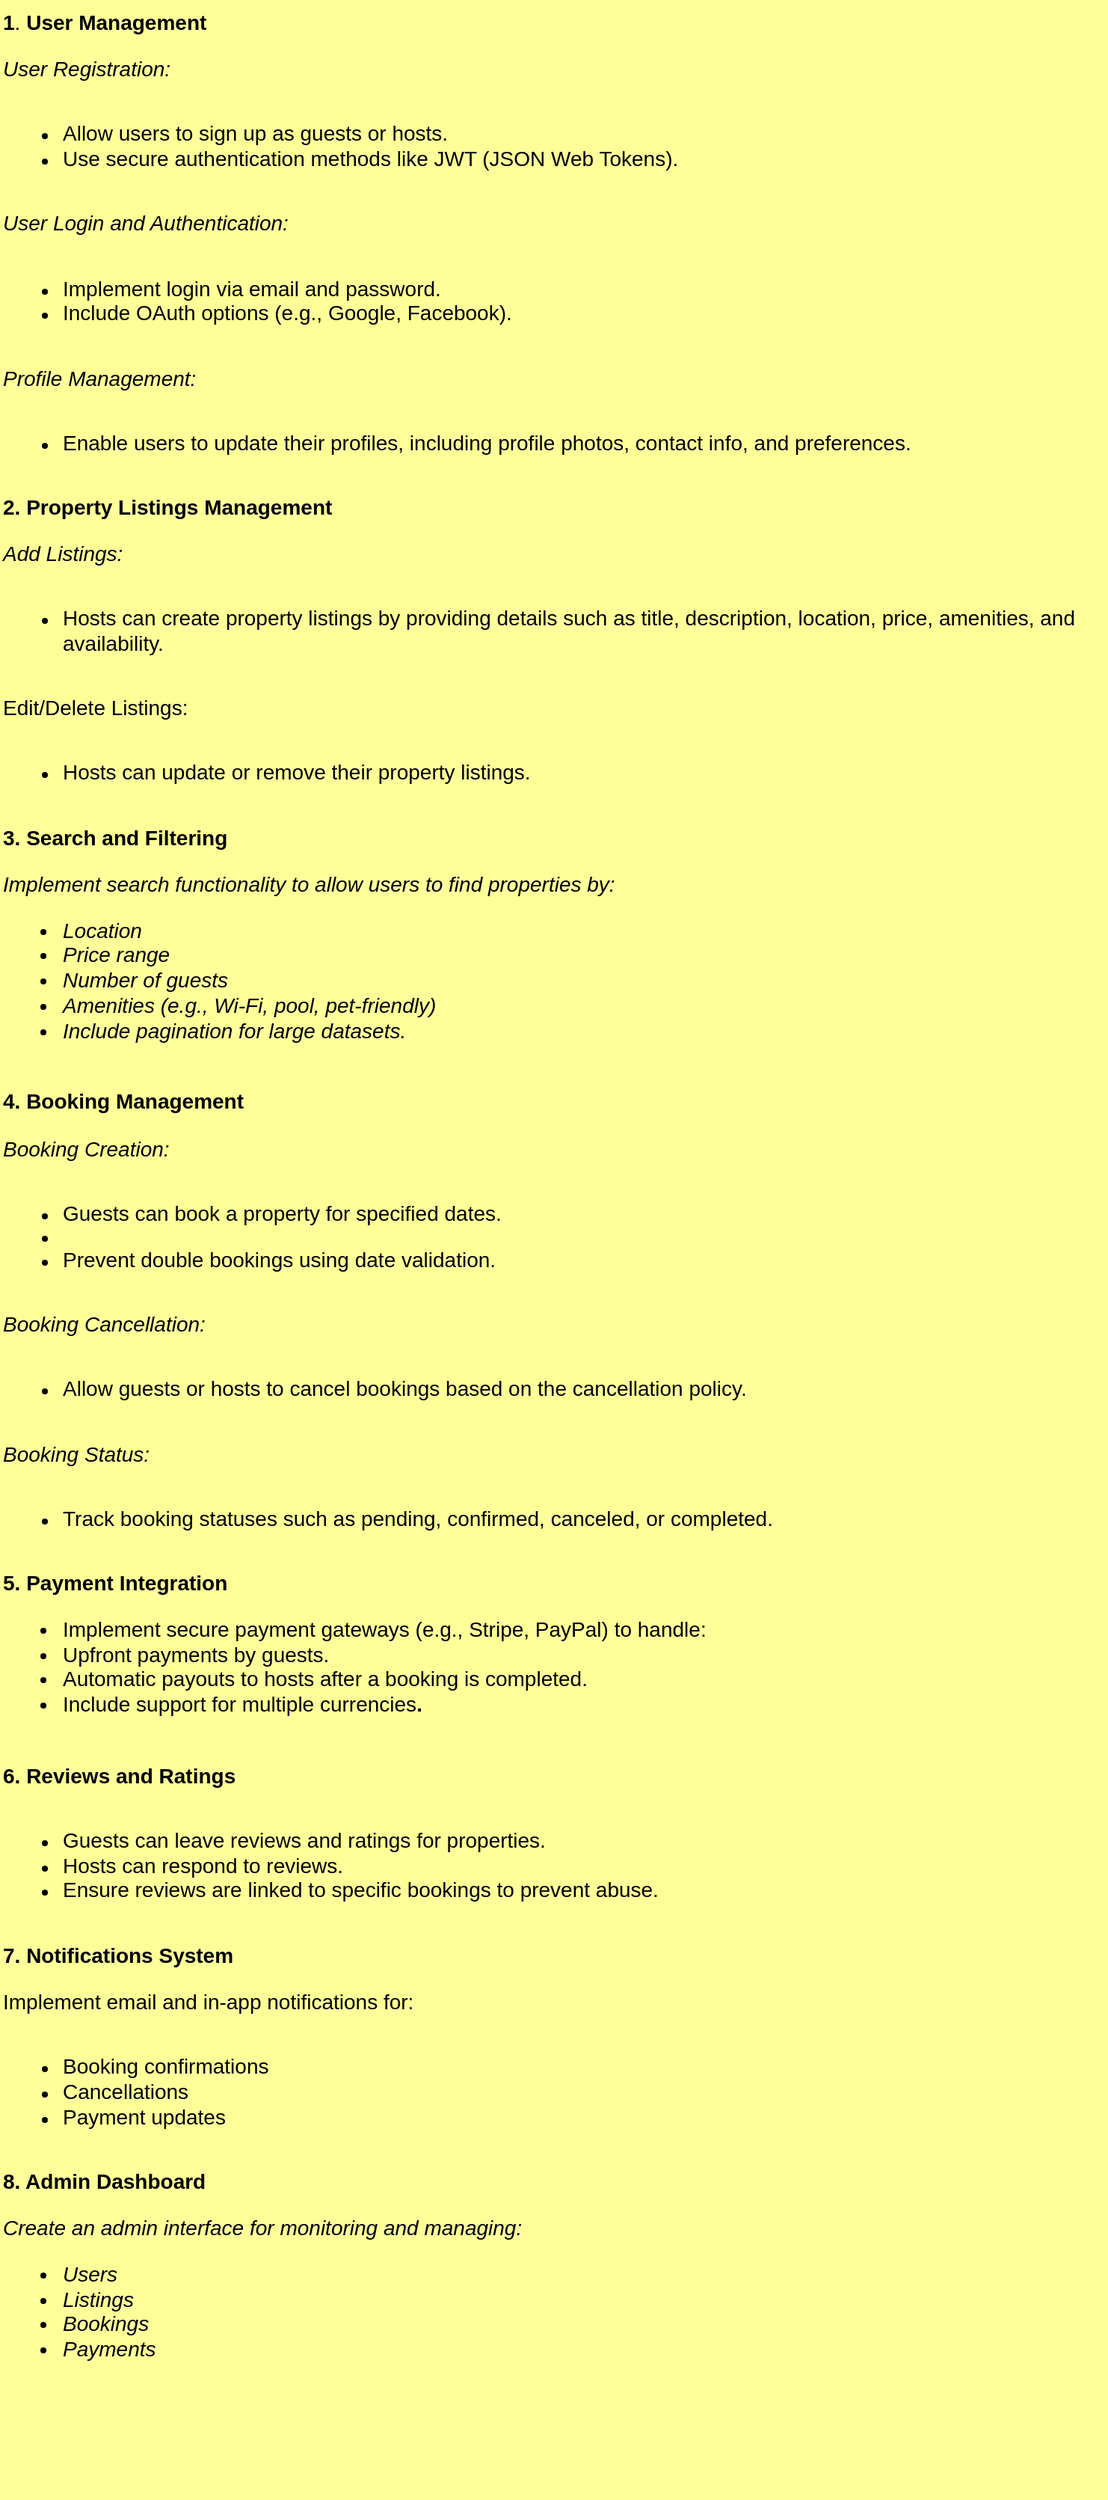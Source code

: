 <mxfile version="24.8.8">
  <diagram name="Page-1" id="tvMx0F_EAQn4TNGo5RMX">
    <mxGraphModel dx="880" dy="472" grid="1" gridSize="10" guides="1" tooltips="1" connect="1" arrows="1" fold="1" page="1" pageScale="1" pageWidth="850" pageHeight="1100" background="#FFFF99" math="0" shadow="0">
      <root>
        <mxCell id="0" />
        <mxCell id="1" parent="0" />
        <mxCell id="qzE703fwRlGEGIz_dHGC-1" value="&lt;font style=&quot;&quot;&gt;&lt;b style=&quot;font-size: 14px;&quot;&gt;1&lt;/b&gt;&lt;span style=&quot;font-size: 14px;&quot;&gt;. &lt;/span&gt;&lt;b style=&quot;font-size: 14px;&quot;&gt;User Management&lt;br&gt;&lt;/b&gt;&lt;br&gt;&lt;i style=&quot;font-size: 14px;&quot;&gt;User Registration:&lt;br&gt;&lt;/i&gt;&lt;br&gt;&lt;ul&gt;&lt;li&gt;&lt;font style=&quot;&quot;&gt;&lt;span style=&quot;font-size: 14px; background-color: initial;&quot;&gt;Allow users to sign up as guests or hosts.&lt;/span&gt;&lt;/font&gt;&lt;/li&gt;&lt;li&gt;&lt;font style=&quot;&quot;&gt;&lt;span style=&quot;font-size: 14px; background-color: initial;&quot;&gt;Use secure authentication methods like JWT (JSON Web Tokens).&lt;/span&gt;&lt;/font&gt;&lt;/li&gt;&lt;/ul&gt;&lt;br&gt;&lt;i style=&quot;font-size: 14px;&quot;&gt;User Login and Authentication:&lt;br&gt;&lt;/i&gt;&lt;br&gt;&lt;ul&gt;&lt;li&gt;&lt;font style=&quot;&quot;&gt;&lt;span style=&quot;font-size: 14px;&quot;&gt;Implement login via email and password.&lt;/span&gt;&lt;/font&gt;&lt;/li&gt;&lt;li&gt;&lt;font style=&quot;&quot;&gt;&lt;span style=&quot;font-size: 14px;&quot;&gt;Include OAuth options (e.g., Google, Facebook).&lt;/span&gt;&lt;/font&gt;&lt;/li&gt;&lt;/ul&gt;&lt;br&gt;&lt;i&gt;&lt;span style=&quot;font-size: 14px;&quot;&gt;Profile Management:&lt;/span&gt;&lt;br&gt;&lt;/i&gt;&lt;br&gt;&lt;ul&gt;&lt;li&gt;&lt;font style=&quot;&quot;&gt;&lt;span style=&quot;font-size: 14px;&quot;&gt;Enable users to update their profiles, including profile photos, contact info, and preferences.&lt;/span&gt;&lt;/font&gt;&lt;/li&gt;&lt;/ul&gt;&lt;br&gt;&lt;b style=&quot;font-size: 14px;&quot;&gt;2. Property Listings Management&lt;br&gt;&lt;/b&gt;&lt;br&gt;&lt;i style=&quot;font-size: 14px;&quot;&gt;Add Listings:&lt;br&gt;&lt;/i&gt;&lt;br&gt;&lt;ul&gt;&lt;li&gt;&lt;font style=&quot;&quot;&gt;&lt;span style=&quot;font-size: 14px;&quot;&gt;Hosts can create property listings by providing details such as title, description, location, price, amenities, and availability.&lt;/span&gt;&lt;/font&gt;&lt;/li&gt;&lt;/ul&gt;&lt;br&gt;&lt;span style=&quot;font-size: 14px;&quot;&gt;Edit/Delete Listings:&lt;/span&gt;&lt;br&gt;&lt;br&gt;&lt;ul&gt;&lt;li&gt;&lt;font style=&quot;&quot;&gt;&lt;span style=&quot;font-size: 14px;&quot;&gt;Hosts can update or remove their property listings.&lt;/span&gt;&lt;/font&gt;&lt;/li&gt;&lt;/ul&gt;&lt;br&gt;&lt;b style=&quot;font-size: 14px;&quot;&gt;3. Search and Filtering&lt;br&gt;&lt;/b&gt;&lt;br&gt;&lt;i style=&quot;font-size: 14px;&quot;&gt;Implement search functionality to allow users to find properties by:&lt;ul&gt;&lt;li&gt;&lt;font style=&quot;&quot;&gt;&lt;span style=&quot;font-size: 14px;&quot;&gt;Location&lt;/span&gt;&lt;/font&gt;&lt;/li&gt;&lt;li&gt;&lt;font style=&quot;&quot;&gt;&lt;span style=&quot;font-size: 14px;&quot;&gt;Price range&lt;/span&gt;&lt;/font&gt;&lt;/li&gt;&lt;li&gt;&lt;font style=&quot;&quot;&gt;&lt;span style=&quot;font-size: 14px;&quot;&gt;Number of guests&lt;/span&gt;&lt;/font&gt;&lt;/li&gt;&lt;li&gt;&lt;font style=&quot;&quot;&gt;&lt;span style=&quot;font-size: 14px;&quot;&gt;Amenities (e.g., Wi-Fi, pool, pet-friendly)&lt;/span&gt;&lt;/font&gt;&lt;/li&gt;&lt;li&gt;&lt;font style=&quot;&quot;&gt;&lt;span style=&quot;font-size: 14px;&quot;&gt;Include pagination for large datasets.&lt;/span&gt;&lt;/font&gt;&lt;/li&gt;&lt;/ul&gt;&lt;/i&gt;&lt;br&gt;&lt;b style=&quot;font-size: 14px;&quot;&gt;4. Booking Management&lt;br&gt;&lt;/b&gt;&lt;br&gt;&lt;i style=&quot;font-size: 14px;&quot;&gt;Booking Creation:&lt;br&gt;&lt;/i&gt;&lt;br&gt;&lt;ul&gt;&lt;li&gt;&lt;font style=&quot;&quot;&gt;&lt;span style=&quot;font-size: 14px;&quot;&gt;Guests can book a property for specified dates.&lt;/span&gt;&lt;/font&gt;&lt;/li&gt;&lt;li&gt;&lt;font style=&quot;&quot;&gt;&lt;br&gt;&lt;/font&gt;&lt;/li&gt;&lt;li&gt;&lt;font style=&quot;&quot;&gt;&lt;span style=&quot;font-size: 14px;&quot;&gt;Prevent double bookings using date validation.&lt;/span&gt;&lt;/font&gt;&lt;/li&gt;&lt;/ul&gt;&lt;br&gt;&lt;i style=&quot;font-size: 14px;&quot;&gt;Booking Cancellation:&lt;br&gt;&lt;/i&gt;&lt;br&gt;&lt;ul&gt;&lt;li&gt;&lt;font style=&quot;&quot;&gt;&lt;span style=&quot;font-size: 14px;&quot;&gt;Allow guests or hosts to cancel bookings based on the cancellation policy.&lt;/span&gt;&lt;/font&gt;&lt;/li&gt;&lt;/ul&gt;&lt;br&gt;&lt;i style=&quot;font-size: 14px;&quot;&gt;Booking Status:&lt;br&gt;&lt;/i&gt;&lt;br&gt;&lt;ul&gt;&lt;li&gt;&lt;font style=&quot;&quot;&gt;&lt;span style=&quot;font-size: 14px;&quot;&gt;Track booking statuses such as pending, confirmed, canceled, or completed.&lt;/span&gt;&lt;/font&gt;&lt;/li&gt;&lt;/ul&gt;&lt;br&gt;&lt;span style=&quot;font-size: 14px;&quot;&gt;&lt;b&gt;5. Payment Integration&lt;/b&gt;&lt;ul style=&quot;&quot;&gt;&lt;li style=&quot;&quot;&gt;&lt;font style=&quot;&quot;&gt;&lt;span style=&quot;font-size: 14px;&quot;&gt;Implement secure payment gateways (e.g., Stripe, PayPal) to handle:&lt;/span&gt;&lt;/font&gt;&lt;/li&gt;&lt;li style=&quot;&quot;&gt;&lt;font style=&quot;&quot;&gt;&lt;span style=&quot;font-size: 14px;&quot;&gt;Upfront payments by guests.&lt;/span&gt;&lt;/font&gt;&lt;/li&gt;&lt;li style=&quot;&quot;&gt;&lt;font style=&quot;&quot;&gt;&lt;span style=&quot;font-size: 14px;&quot;&gt;Automatic payouts to hosts after a booking is completed.&lt;/span&gt;&lt;/font&gt;&lt;/li&gt;&lt;li style=&quot;&quot;&gt;&lt;font style=&quot;&quot;&gt;&lt;span style=&quot;font-size: 14px;&quot;&gt;Include support for multiple currencies&lt;b&gt;.&lt;/b&gt;&lt;/span&gt;&lt;/font&gt;&lt;/li&gt;&lt;/ul&gt;&lt;/span&gt;&lt;br&gt;&lt;b style=&quot;font-size: 14px;&quot;&gt;6. Reviews and Ratings&lt;br&gt;&lt;/b&gt;&lt;br&gt;&lt;ul&gt;&lt;li&gt;&lt;font style=&quot;&quot;&gt;&lt;span style=&quot;font-size: 14px;&quot;&gt;Guests can leave reviews and ratings for properties.&lt;/span&gt;&lt;/font&gt;&lt;/li&gt;&lt;li&gt;&lt;font style=&quot;&quot;&gt;&lt;span style=&quot;font-size: 14px;&quot;&gt;Hosts can respond to reviews.&lt;/span&gt;&lt;/font&gt;&lt;/li&gt;&lt;li&gt;&lt;font style=&quot;&quot;&gt;&lt;span style=&quot;font-size: 14px;&quot;&gt;Ensure reviews are linked to specific bookings to prevent abuse.&lt;/span&gt;&lt;/font&gt;&lt;/li&gt;&lt;/ul&gt;&lt;br&gt;&lt;b style=&quot;font-size: 14px;&quot;&gt;7. Notifications System&lt;br&gt;&lt;/b&gt;&lt;br&gt;&lt;span style=&quot;font-size: 14px;&quot;&gt;Implement email and in-app notifications for:&lt;/span&gt;&lt;br&gt;&lt;br&gt;&lt;ul&gt;&lt;li&gt;&lt;font style=&quot;&quot;&gt;&lt;span style=&quot;font-size: 14px;&quot;&gt;Booking confirmations&lt;/span&gt;&lt;/font&gt;&lt;/li&gt;&lt;li&gt;&lt;font style=&quot;&quot;&gt;&lt;span style=&quot;font-size: 14px;&quot;&gt;Cancellations&lt;/span&gt;&lt;/font&gt;&lt;/li&gt;&lt;li&gt;&lt;font style=&quot;&quot;&gt;&lt;span style=&quot;font-size: 14px;&quot;&gt;Payment updates&lt;/span&gt;&lt;/font&gt;&lt;/li&gt;&lt;/ul&gt;&lt;br&gt;&lt;b style=&quot;font-size: 14px;&quot;&gt;8. Admin Dashboard&lt;br&gt;&lt;/b&gt;&lt;br&gt;&lt;i style=&quot;font-size: 14px;&quot;&gt;Create an admin interface for monitoring and managing:&lt;ul&gt;&lt;li&gt;&lt;font style=&quot;&quot;&gt;&lt;span style=&quot;font-size: 14px;&quot;&gt;Users&lt;/span&gt;&lt;/font&gt;&lt;/li&gt;&lt;li&gt;&lt;font style=&quot;&quot;&gt;&lt;span style=&quot;font-size: 14px;&quot;&gt;Listings&lt;/span&gt;&lt;/font&gt;&lt;/li&gt;&lt;li&gt;&lt;font style=&quot;&quot;&gt;&lt;span style=&quot;font-size: 14px;&quot;&gt;Bookings&lt;/span&gt;&lt;/font&gt;&lt;/li&gt;&lt;li&gt;&lt;font style=&quot;&quot;&gt;&lt;span style=&quot;font-size: 14px;&quot;&gt;Payments&lt;/span&gt;&lt;/font&gt;&lt;/li&gt;&lt;/ul&gt;&lt;/i&gt;&lt;/font&gt;" style="text;whiteSpace=wrap;html=1;" vertex="1" parent="1">
          <mxGeometry x="100" y="70" width="740" height="1670" as="geometry" />
        </mxCell>
      </root>
    </mxGraphModel>
  </diagram>
</mxfile>
